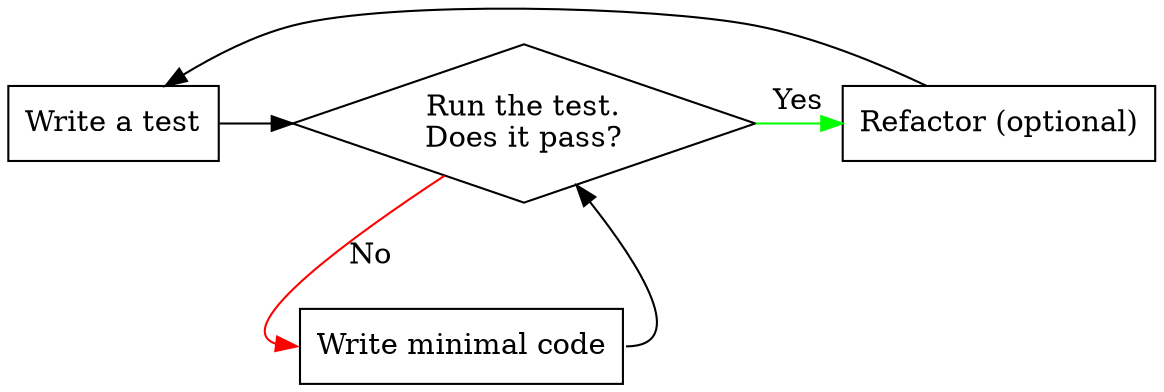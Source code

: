 digraph g {

write_test [label="Write a test" shape=box]
if_passes [label="Run the test.\nDoes it pass?" shape=diamond]
code [label="Write minimal code" shape=box]
refactor [label="Refactor (optional)" shape=box]

subgraph along {
    rank = same;
    write_test -> if_passes ;
    if_passes -> refactor [label="Yes" color = green] ;
    refactor -> write_test;
}
subgraph down {
    rankdir = UD;
    if_passes -> code:w [label="No" color = red] ;
}

code:e -> if_passes

} 
